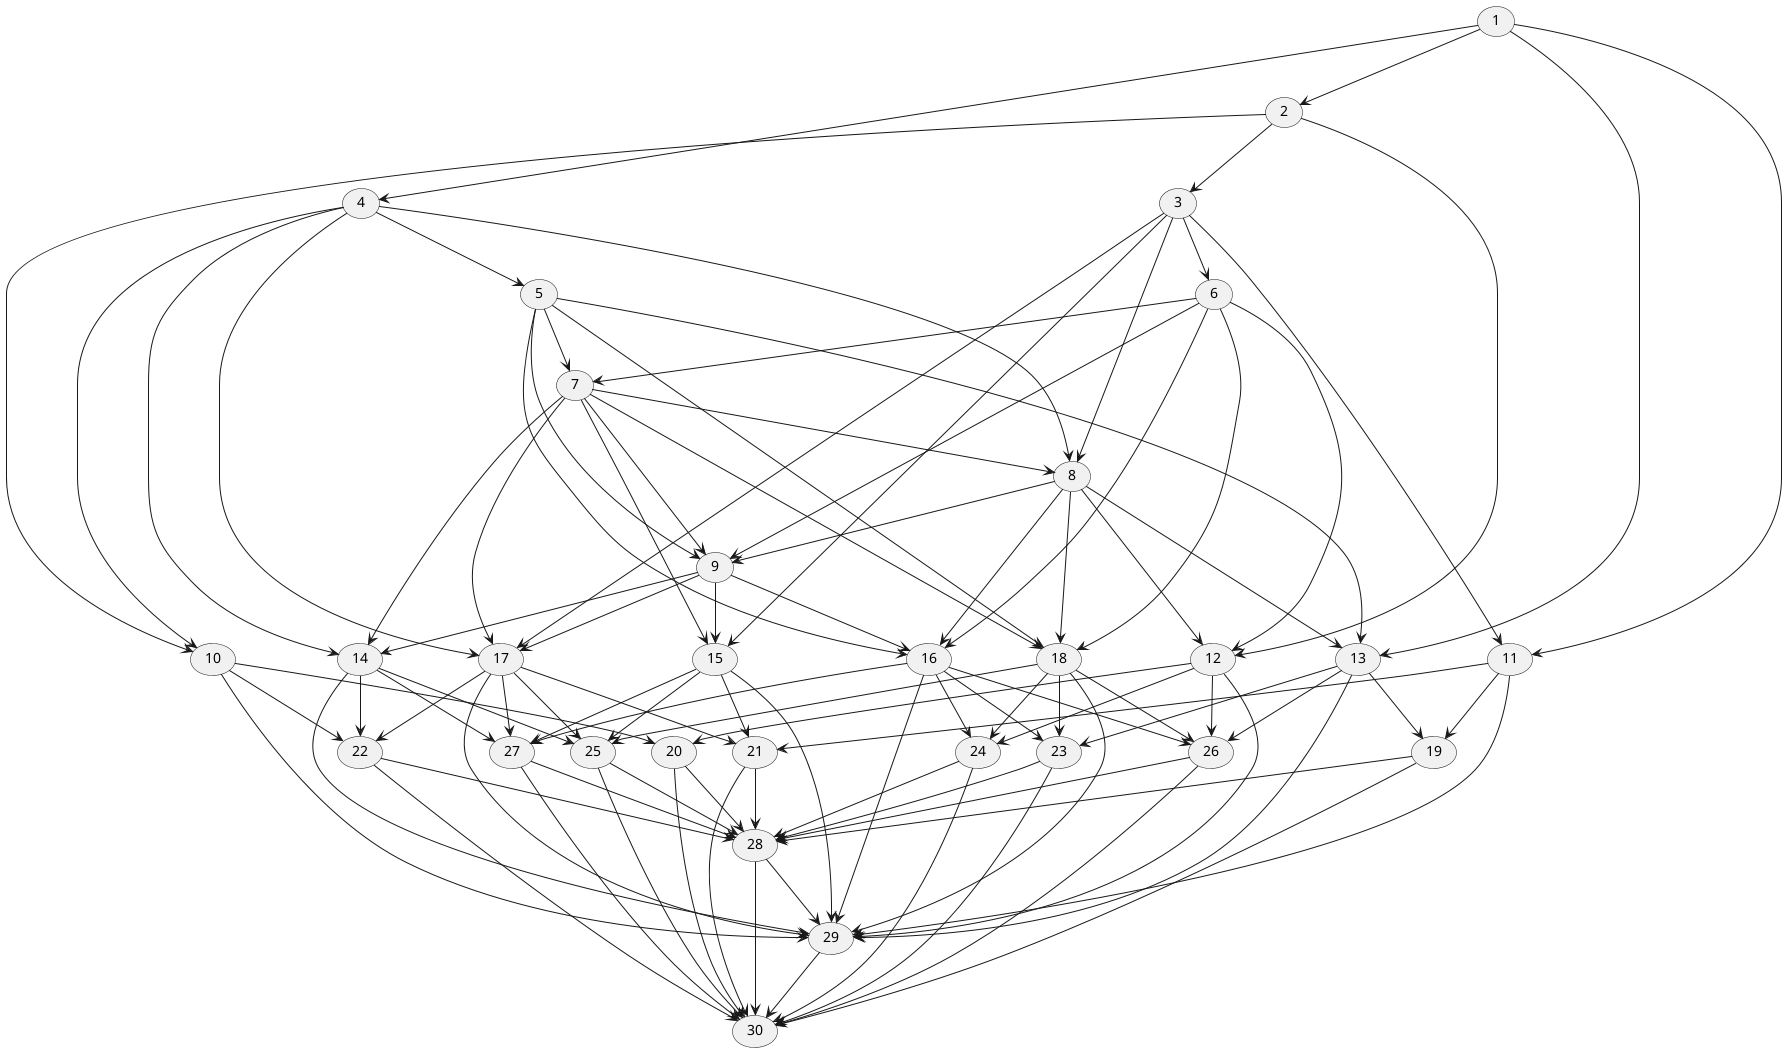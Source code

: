 @startuml

usecase "1"
usecase "2"
usecase "3"
usecase "4"
usecase "5"
usecase "6"
usecase "7"
usecase "8"
usecase "9"
usecase "10"
usecase "11"
usecase "12"
usecase "13"
usecase "14"
usecase "15"
usecase "16"
usecase "17"
usecase "18"
usecase "19"
usecase "20"
usecase "21"
usecase "22"
usecase "23"
usecase "24"
usecase "25"
usecase "26"
usecase "27"
usecase "28"
usecase "29"
usecase "30"
1 --> 2
1 --> 4
1 --> 11
1 --> 13
2 --> 3
2 --> 10
2 --> 12
3 --> 6
3 --> 8
3 --> 11
3 --> 15
3 --> 17
4 --> 5
4 --> 8
4 --> 10
4 --> 14
4 --> 17
5 --> 7
5 --> 9
5 --> 13
5 --> 16
5 --> 18
6 --> 7
6 --> 9
6 --> 12
6 --> 16
6 --> 18
7 --> 8
7 --> 9
7 --> 14
7 --> 15
7 --> 17
7 --> 18
8 --> 9
8 --> 12
8 --> 13
8 --> 16
8 --> 18
9 --> 14
9 --> 15
9 --> 16
9 --> 17
10 --> 20
10 --> 22
10 --> 29
11 --> 19
11 --> 21
11 --> 29
12 --> 20
12 --> 24
12 --> 26
12 --> 29
13 --> 19
13 --> 23
13 --> 26
13 --> 29
14 --> 22
14 --> 25
14 --> 27
14 --> 29
15 --> 21
15 --> 25
15 --> 27
15 --> 29
16 --> 23
16 --> 24
16 --> 26
16 --> 27
16 --> 29
17 --> 21
17 --> 22
17 --> 25
17 --> 27
17 --> 29
18 --> 23
18 --> 24
18 --> 25
18 --> 26
18 --> 29
19 --> 28
19 --> 30
20 --> 28
20 --> 30
21 --> 28
21 --> 30
22 --> 28
22 --> 30
23 --> 28
23 --> 30
24 --> 28
24 --> 30
25 --> 28
25 --> 30
26 --> 28
26 --> 30
27 --> 28
27 --> 30
28 --> 29
28 --> 30
29 --> 30


@enduml
